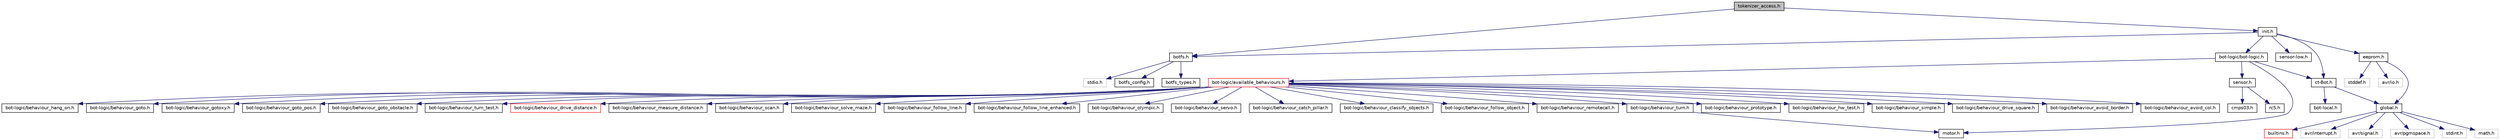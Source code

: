 digraph G
{
  edge [fontname="Helvetica",fontsize="10",labelfontname="Helvetica",labelfontsize="10"];
  node [fontname="Helvetica",fontsize="10",shape=record];
  Node1 [label="tokenizer_access.h",height=0.2,width=0.4,color="black", fillcolor="grey75", style="filled" fontcolor="black"];
  Node1 -> Node2 [color="midnightblue",fontsize="10",style="solid",fontname="Helvetica"];
  Node2 [label="botfs.h",height=0.2,width=0.4,color="black", fillcolor="white", style="filled",URL="$botfs_8h.html",tooltip="Dateisystem BotFS."];
  Node2 -> Node3 [color="midnightblue",fontsize="10",style="solid",fontname="Helvetica"];
  Node3 [label="botfs_config.h",height=0.2,width=0.4,color="black", fillcolor="white", style="filled",URL="$botfs__config_8h.html",tooltip="Konfig-Optionen fuer Dateisystem BotFS."];
  Node2 -> Node4 [color="midnightblue",fontsize="10",style="solid",fontname="Helvetica"];
  Node4 [label="botfs_types.h",height=0.2,width=0.4,color="black", fillcolor="white", style="filled",URL="$botfs__types_8h.html",tooltip="Datentypen fuer Dateisystem BotFS."];
  Node2 -> Node5 [color="midnightblue",fontsize="10",style="solid",fontname="Helvetica"];
  Node5 [label="stdio.h",height=0.2,width=0.4,color="grey75", fillcolor="white", style="filled"];
  Node1 -> Node6 [color="midnightblue",fontsize="10",style="solid",fontname="Helvetica"];
  Node6 [label="init.h",height=0.2,width=0.4,color="black", fillcolor="white", style="filled",URL="$init_8h.html",tooltip="Initialisierungsroutinen."];
  Node6 -> Node7 [color="midnightblue",fontsize="10",style="solid",fontname="Helvetica"];
  Node7 [label="ct-Bot.h",height=0.2,width=0.4,color="black", fillcolor="white", style="filled",URL="$ct-Bot_8h.html",tooltip="globale Schalter fuer die einzelnen Bot-Funktionalitaeten"];
  Node7 -> Node8 [color="midnightblue",fontsize="10",style="solid",fontname="Helvetica"];
  Node8 [label="global.h",height=0.2,width=0.4,color="black", fillcolor="white", style="filled",URL="$global_8h.html",tooltip="Allgemeine Definitionen und Datentypen."];
  Node8 -> Node9 [color="midnightblue",fontsize="10",style="solid",fontname="Helvetica"];
  Node9 [label="stdint.h",height=0.2,width=0.4,color="grey75", fillcolor="white", style="filled"];
  Node8 -> Node10 [color="midnightblue",fontsize="10",style="solid",fontname="Helvetica"];
  Node10 [label="math.h",height=0.2,width=0.4,color="grey75", fillcolor="white", style="filled"];
  Node8 -> Node11 [color="midnightblue",fontsize="10",style="solid",fontname="Helvetica"];
  Node11 [label="builtins.h",height=0.2,width=0.4,color="red", fillcolor="white", style="filled",URL="$builtins_8h.html",tooltip="Compiler-Builtins mit Fallback fuer aeltere avr-libc Versionen."];
  Node8 -> Node12 [color="midnightblue",fontsize="10",style="solid",fontname="Helvetica"];
  Node12 [label="avr/interrupt.h",height=0.2,width=0.4,color="grey75", fillcolor="white", style="filled"];
  Node8 -> Node13 [color="midnightblue",fontsize="10",style="solid",fontname="Helvetica"];
  Node13 [label="avr/signal.h",height=0.2,width=0.4,color="grey75", fillcolor="white", style="filled"];
  Node8 -> Node14 [color="midnightblue",fontsize="10",style="solid",fontname="Helvetica"];
  Node14 [label="avr/pgmspace.h",height=0.2,width=0.4,color="grey75", fillcolor="white", style="filled"];
  Node7 -> Node15 [color="midnightblue",fontsize="10",style="solid",fontname="Helvetica"];
  Node15 [label="bot-local.h",height=0.2,width=0.4,color="black", fillcolor="white", style="filled",URL="$bot-local_8h.html",tooltip="Konstanten, die den Bot an reale Umgebungen anpassen."];
  Node6 -> Node16 [color="midnightblue",fontsize="10",style="solid",fontname="Helvetica"];
  Node16 [label="eeprom.h",height=0.2,width=0.4,color="black", fillcolor="white", style="filled",URL="$eeprom_8h.html",tooltip="EEPROM-Zugriff."];
  Node16 -> Node17 [color="midnightblue",fontsize="10",style="solid",fontname="Helvetica"];
  Node17 [label="stddef.h",height=0.2,width=0.4,color="grey75", fillcolor="white", style="filled"];
  Node16 -> Node8 [color="midnightblue",fontsize="10",style="solid",fontname="Helvetica"];
  Node16 -> Node18 [color="midnightblue",fontsize="10",style="solid",fontname="Helvetica"];
  Node18 [label="avr/io.h",height=0.2,width=0.4,color="grey75", fillcolor="white", style="filled"];
  Node6 -> Node19 [color="midnightblue",fontsize="10",style="solid",fontname="Helvetica"];
  Node19 [label="bot-logic/bot-logic.h",height=0.2,width=0.4,color="black", fillcolor="white", style="filled",URL="$bot-logic_8h.html",tooltip="High-Level-Routinen fuer die Steuerung des c&#39;t-Bots."];
  Node19 -> Node7 [color="midnightblue",fontsize="10",style="solid",fontname="Helvetica"];
  Node19 -> Node20 [color="midnightblue",fontsize="10",style="solid",fontname="Helvetica"];
  Node20 [label="motor.h",height=0.2,width=0.4,color="black", fillcolor="white", style="filled",URL="$motor_8h.html",tooltip="High-Level Routinen fuer die Motorsteuerung des c&#39;t-Bots."];
  Node19 -> Node21 [color="midnightblue",fontsize="10",style="solid",fontname="Helvetica"];
  Node21 [label="sensor.h",height=0.2,width=0.4,color="black", fillcolor="white", style="filled",URL="$sensor_8h.html",tooltip="Architekturunabhaengiger Teil der Sensorsteuerung."];
  Node21 -> Node22 [color="midnightblue",fontsize="10",style="solid",fontname="Helvetica"];
  Node22 [label="rc5.h",height=0.2,width=0.4,color="black", fillcolor="white", style="filled",URL="$rc5_8h.html",tooltip="RC5-Fernbedienung / Basic-Tasten-Handler."];
  Node21 -> Node23 [color="midnightblue",fontsize="10",style="solid",fontname="Helvetica"];
  Node23 [label="cmps03.h",height=0.2,width=0.4,color="black", fillcolor="white", style="filled",URL="$cmps03_8h.html",tooltip="CMPS03-Treiber."];
  Node19 -> Node24 [color="midnightblue",fontsize="10",style="solid",fontname="Helvetica"];
  Node24 [label="bot-logic/available_behaviours.h",height=0.2,width=0.4,color="red", fillcolor="white", style="filled",URL="$available__behaviours_8h.html",tooltip="globale Schalter fuer die einzelnen Verhalten"];
  Node24 -> Node25 [color="midnightblue",fontsize="10",style="solid",fontname="Helvetica"];
  Node25 [label="bot-logic/behaviour_prototype.h",height=0.2,width=0.4,color="black", fillcolor="white", style="filled",URL="$behaviour__prototype_8h.html",tooltip="Rohling fuer eigene Verhalten."];
  Node24 -> Node26 [color="midnightblue",fontsize="10",style="solid",fontname="Helvetica"];
  Node26 [label="bot-logic/behaviour_hw_test.h",height=0.2,width=0.4,color="black", fillcolor="white", style="filled",URL="$behaviour__hw__test_8h.html",tooltip="Testcode fuer die Bot-Hardware (ehemals TEST_AVAILABLE_ANALOG, _DIGITAL, _MOTOR)"];
  Node24 -> Node27 [color="midnightblue",fontsize="10",style="solid",fontname="Helvetica"];
  Node27 [label="bot-logic/behaviour_simple.h",height=0.2,width=0.4,color="black", fillcolor="white", style="filled",URL="$behaviour__simple_8h.html",tooltip="ganz einfache Beispielverhalten Diese Datei sollte der Einstiegspunkt fuer eigene Experimente sein..."];
  Node24 -> Node28 [color="midnightblue",fontsize="10",style="solid",fontname="Helvetica"];
  Node28 [label="bot-logic/behaviour_drive_square.h",height=0.2,width=0.4,color="black", fillcolor="white", style="filled",URL="$behaviour__drive__square_8h.html",tooltip="Bot faehrt im Quadrat."];
  Node24 -> Node29 [color="midnightblue",fontsize="10",style="solid",fontname="Helvetica"];
  Node29 [label="bot-logic/behaviour_avoid_border.h",height=0.2,width=0.4,color="black", fillcolor="white", style="filled",URL="$behaviour__avoid__border_8h.html",tooltip="Vermeide Abgruende."];
  Node24 -> Node30 [color="midnightblue",fontsize="10",style="solid",fontname="Helvetica"];
  Node30 [label="bot-logic/behaviour_avoid_col.h",height=0.2,width=0.4,color="black", fillcolor="white", style="filled",URL="$behaviour__avoid__col_8h.html",tooltip="Vermeide Kollisionen."];
  Node24 -> Node31 [color="midnightblue",fontsize="10",style="solid",fontname="Helvetica"];
  Node31 [label="bot-logic/behaviour_hang_on.h",height=0.2,width=0.4,color="black", fillcolor="white", style="filled",URL="$behaviour__hang__on_8h.html",tooltip="Haengenbleiben Notfallverhalten."];
  Node24 -> Node32 [color="midnightblue",fontsize="10",style="solid",fontname="Helvetica"];
  Node32 [label="bot-logic/behaviour_goto.h",height=0.2,width=0.4,color="black", fillcolor="white", style="filled",URL="$behaviour__goto_8h.html",tooltip="Bot faehrt einen Punkt an."];
  Node24 -> Node33 [color="midnightblue",fontsize="10",style="solid",fontname="Helvetica"];
  Node33 [label="bot-logic/behaviour_gotoxy.h",height=0.2,width=0.4,color="black", fillcolor="white", style="filled",URL="$behaviour__gotoxy_8h.html",tooltip="Bot faehrt eine Position an."];
  Node24 -> Node34 [color="midnightblue",fontsize="10",style="solid",fontname="Helvetica"];
  Node34 [label="bot-logic/behaviour_goto_pos.h",height=0.2,width=0.4,color="black", fillcolor="white", style="filled",URL="$behaviour__goto__pos_8h.html",tooltip="Anfahren einer Position."];
  Node24 -> Node35 [color="midnightblue",fontsize="10",style="solid",fontname="Helvetica"];
  Node35 [label="bot-logic/behaviour_goto_obstacle.h",height=0.2,width=0.4,color="black", fillcolor="white", style="filled",URL="$behaviour__goto__obstacle_8h.html",tooltip="Anfahren eines Hindernisses."];
  Node24 -> Node36 [color="midnightblue",fontsize="10",style="solid",fontname="Helvetica"];
  Node36 [label="bot-logic/behaviour_turn.h",height=0.2,width=0.4,color="black", fillcolor="white", style="filled",URL="$behaviour__turn_8h.html",tooltip="Drehe den Bot."];
  Node36 -> Node20 [color="midnightblue",fontsize="10",style="solid",fontname="Helvetica"];
  Node24 -> Node37 [color="midnightblue",fontsize="10",style="solid",fontname="Helvetica"];
  Node37 [label="bot-logic/behaviour_turn_test.h",height=0.2,width=0.4,color="black", fillcolor="white", style="filled",URL="$behaviour__turn__test_8h.html",tooltip="Fuehrt mehrere Drehungen mit bot_turn() aus und misst die Fehler."];
  Node24 -> Node38 [color="midnightblue",fontsize="10",style="solid",fontname="Helvetica"];
  Node38 [label="bot-logic/behaviour_drive_distance.h",height=0.2,width=0.4,color="red", fillcolor="white", style="filled",URL="$behaviour__drive__distance_8h.html",tooltip="Bot faehrt ein Stueck."];
  Node24 -> Node39 [color="midnightblue",fontsize="10",style="solid",fontname="Helvetica"];
  Node39 [label="bot-logic/behaviour_measure_distance.h",height=0.2,width=0.4,color="black", fillcolor="white", style="filled",URL="$behaviour__measure__distance_8h.html",tooltip="Ermittelt die aktuelle Entfernung eines Hindernisses mit den Distanzsensoren."];
  Node24 -> Node40 [color="midnightblue",fontsize="10",style="solid",fontname="Helvetica"];
  Node40 [label="bot-logic/behaviour_scan.h",height=0.2,width=0.4,color="black", fillcolor="white", style="filled",URL="$behaviour__scan_8h.html",tooltip="Scannt die Umgebung und traegt sie in die Karte ein."];
  Node24 -> Node41 [color="midnightblue",fontsize="10",style="solid",fontname="Helvetica"];
  Node41 [label="bot-logic/behaviour_solve_maze.h",height=0.2,width=0.4,color="black", fillcolor="white", style="filled",URL="$behaviour__solve__maze_8h.html",tooltip="Wandfolger durchs Labyrinth."];
  Node24 -> Node42 [color="midnightblue",fontsize="10",style="solid",fontname="Helvetica"];
  Node42 [label="bot-logic/behaviour_follow_line.h",height=0.2,width=0.4,color="black", fillcolor="white", style="filled",URL="$behaviour__follow__line_8h.html",tooltip="Linienverfolger."];
  Node24 -> Node43 [color="midnightblue",fontsize="10",style="solid",fontname="Helvetica"];
  Node43 [label="bot-logic/behaviour_follow_line_enhanced.h",height=0.2,width=0.4,color="black", fillcolor="white", style="filled",URL="$behaviour__follow__line__enhanced_8h.html",tooltip="erweiterter Linienverfolger, der auch mit Unterbrechungen und Hindernissen klarkommt"];
  Node24 -> Node44 [color="midnightblue",fontsize="10",style="solid",fontname="Helvetica"];
  Node44 [label="bot-logic/behaviour_olympic.h",height=0.2,width=0.4,color="black", fillcolor="white", style="filled",URL="$behaviour__olympic_8h.html",tooltip="Bot sucht Saeulen und faehrt dann Slalom."];
  Node24 -> Node45 [color="midnightblue",fontsize="10",style="solid",fontname="Helvetica"];
  Node45 [label="bot-logic/behaviour_servo.h",height=0.2,width=0.4,color="black", fillcolor="white", style="filled",URL="$behaviour__servo_8h.html",tooltip="kontrolliert die Servos"];
  Node24 -> Node46 [color="midnightblue",fontsize="10",style="solid",fontname="Helvetica"];
  Node46 [label="bot-logic/behaviour_catch_pillar.h",height=0.2,width=0.4,color="black", fillcolor="white", style="filled",URL="$behaviour__catch__pillar_8h.html",tooltip="Sucht nach einer Dose und faengt sie ein."];
  Node24 -> Node47 [color="midnightblue",fontsize="10",style="solid",fontname="Helvetica"];
  Node47 [label="bot-logic/behaviour_classify_objects.h",height=0.2,width=0.4,color="black", fillcolor="white", style="filled",URL="$behaviour__classify__objects_8h.html"];
  Node24 -> Node48 [color="midnightblue",fontsize="10",style="solid",fontname="Helvetica"];
  Node48 [label="bot-logic/behaviour_follow_object.h",height=0.2,width=0.4,color="black", fillcolor="white", style="filled",URL="$behaviour__follow__object_8h.html",tooltip="Verfolgung beweglicher Objekte."];
  Node24 -> Node49 [color="midnightblue",fontsize="10",style="solid",fontname="Helvetica"];
  Node49 [label="bot-logic/behaviour_remotecall.h",height=0.2,width=0.4,color="black", fillcolor="white", style="filled",URL="$behaviour__remotecall_8h.html",tooltip="Ruft auf ein Kommando hin andere Verhalten auf und bestaetigt dann ihre Ausfuehrung."];
  Node6 -> Node50 [color="midnightblue",fontsize="10",style="solid",fontname="Helvetica"];
  Node50 [label="sensor-low.h",height=0.2,width=0.4,color="black", fillcolor="white", style="filled",URL="$sensor-low_8h.html",tooltip="Low-Level Routinen fuer die Sensor-Steuerung des c&#39;t-Bots."];
  Node6 -> Node2 [color="midnightblue",fontsize="10",style="solid",fontname="Helvetica"];
}
